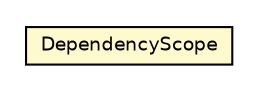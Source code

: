 #!/usr/local/bin/dot
#
# Class diagram 
# Generated by UmlGraph version 4.6 (http://www.spinellis.gr/sw/umlgraph)
#

digraph G {
	edge [fontname="Helvetica",fontsize=10,labelfontname="Helvetica",labelfontsize=10];
	node [fontname="Helvetica",fontsize=10,shape=plaintext];
	// org.apache.maven.archiva.model.DependencyScope
	c46948 [label=<<table border="0" cellborder="1" cellspacing="0" cellpadding="2" port="p" bgcolor="lemonChiffon" href="./DependencyScope.html">
		<tr><td><table border="0" cellspacing="0" cellpadding="1">
			<tr><td> DependencyScope </td></tr>
		</table></td></tr>
		</table>>, fontname="Helvetica", fontcolor="black", fontsize=9.0];
}

